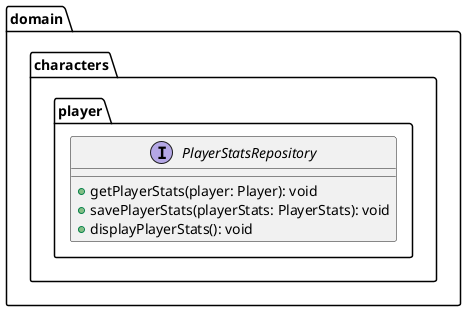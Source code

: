 @@startuml

 package domain.characters.player {
   interface PlayerStatsRepository {
     + getPlayerStats(player: Player): void
     + savePlayerStats(playerStats: PlayerStats): void
     + displayPlayerStats(): void
   }
 }

 @enduml